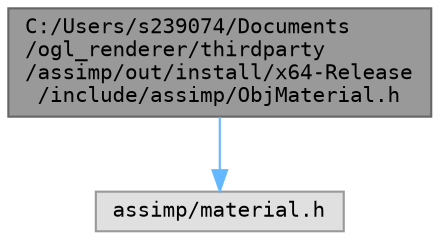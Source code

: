 digraph "C:/Users/s239074/Documents/ogl_renderer/thirdparty/assimp/out/install/x64-Release/include/assimp/ObjMaterial.h"
{
 // LATEX_PDF_SIZE
  bgcolor="transparent";
  edge [fontname=Terminal,fontsize=10,labelfontname=Helvetica,labelfontsize=10];
  node [fontname=Terminal,fontsize=10,shape=box,height=0.2,width=0.4];
  Node1 [label="C:/Users/s239074/Documents\l/ogl_renderer/thirdparty\l/assimp/out/install/x64-Release\l/include/assimp/ObjMaterial.h",height=0.2,width=0.4,color="gray40", fillcolor="grey60", style="filled", fontcolor="black",tooltip="Obj-specific material macros."];
  Node1 -> Node2 [color="steelblue1",style="solid"];
  Node2 [label="assimp/material.h",height=0.2,width=0.4,color="grey60", fillcolor="#E0E0E0", style="filled",tooltip=" "];
}

